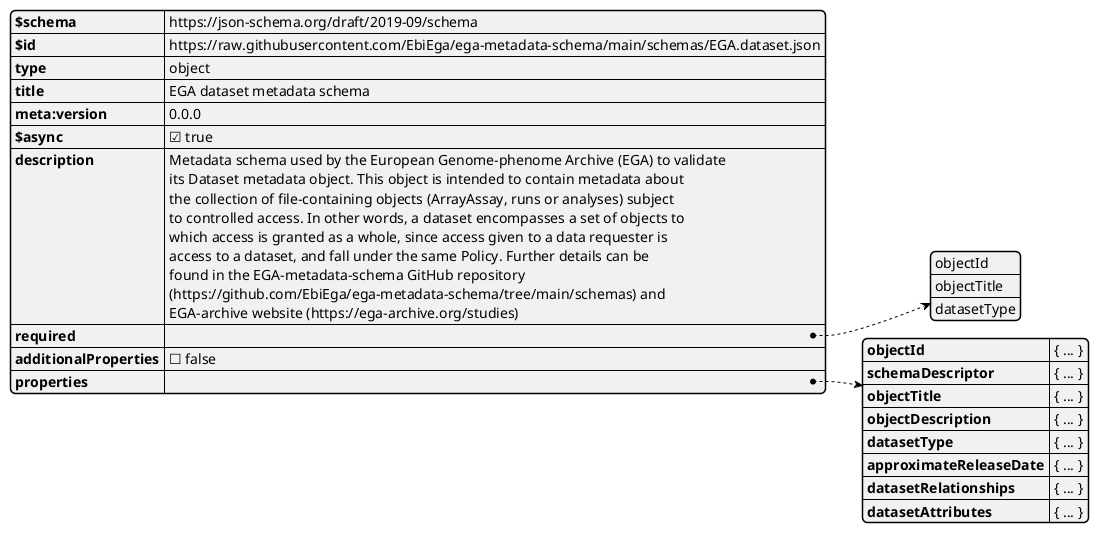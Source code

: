 @startjson

{
    "$schema": "https://json-schema.org/draft/2019-09/schema",
    "$id": "https://raw.githubusercontent.com/EbiEga/ega-metadata-schema/main/schemas/EGA.dataset.json",
    "type": "object",
    "title": "EGA dataset metadata schema",
    "meta:version": "0.0.0",
    "$async": true,
    "description": "Metadata schema used by the European Genome-phenome Archive (EGA) to validate \\nits Dataset metadata object. This object is intended to contain metadata about \\nthe collection of file-containing objects (ArrayAssay, runs or analyses) subject \\nto controlled access. In other words, a dataset encompasses a set of objects to \\nwhich access is granted as a whole, since access given to a data requester is \\naccess to a dataset, and fall under the same Policy. Further details can be \\nfound in the EGA-metadata-schema GitHub repository \\n(https://github.com/EbiEga/ega-metadata-schema/tree/main/schemas) and \\nEGA-archive website (https://ega-archive.org/studies)",
    "required": [
        "objectId",
        "objectTitle",
        "datasetType"
    ],
    "additionalProperties": false,
    "properties": {
        "objectId": "{ ... }",
        "schemaDescriptor": "{ ... }",
        "objectTitle": "{ ... }",
        "objectDescription": "{ ... }",
        "datasetType": "{ ... }",
        "approximateReleaseDate": "{ ... }",
        "datasetRelationships": "{ ... }",
        "datasetAttributes": "{ ... }"
    }
}
@endjson